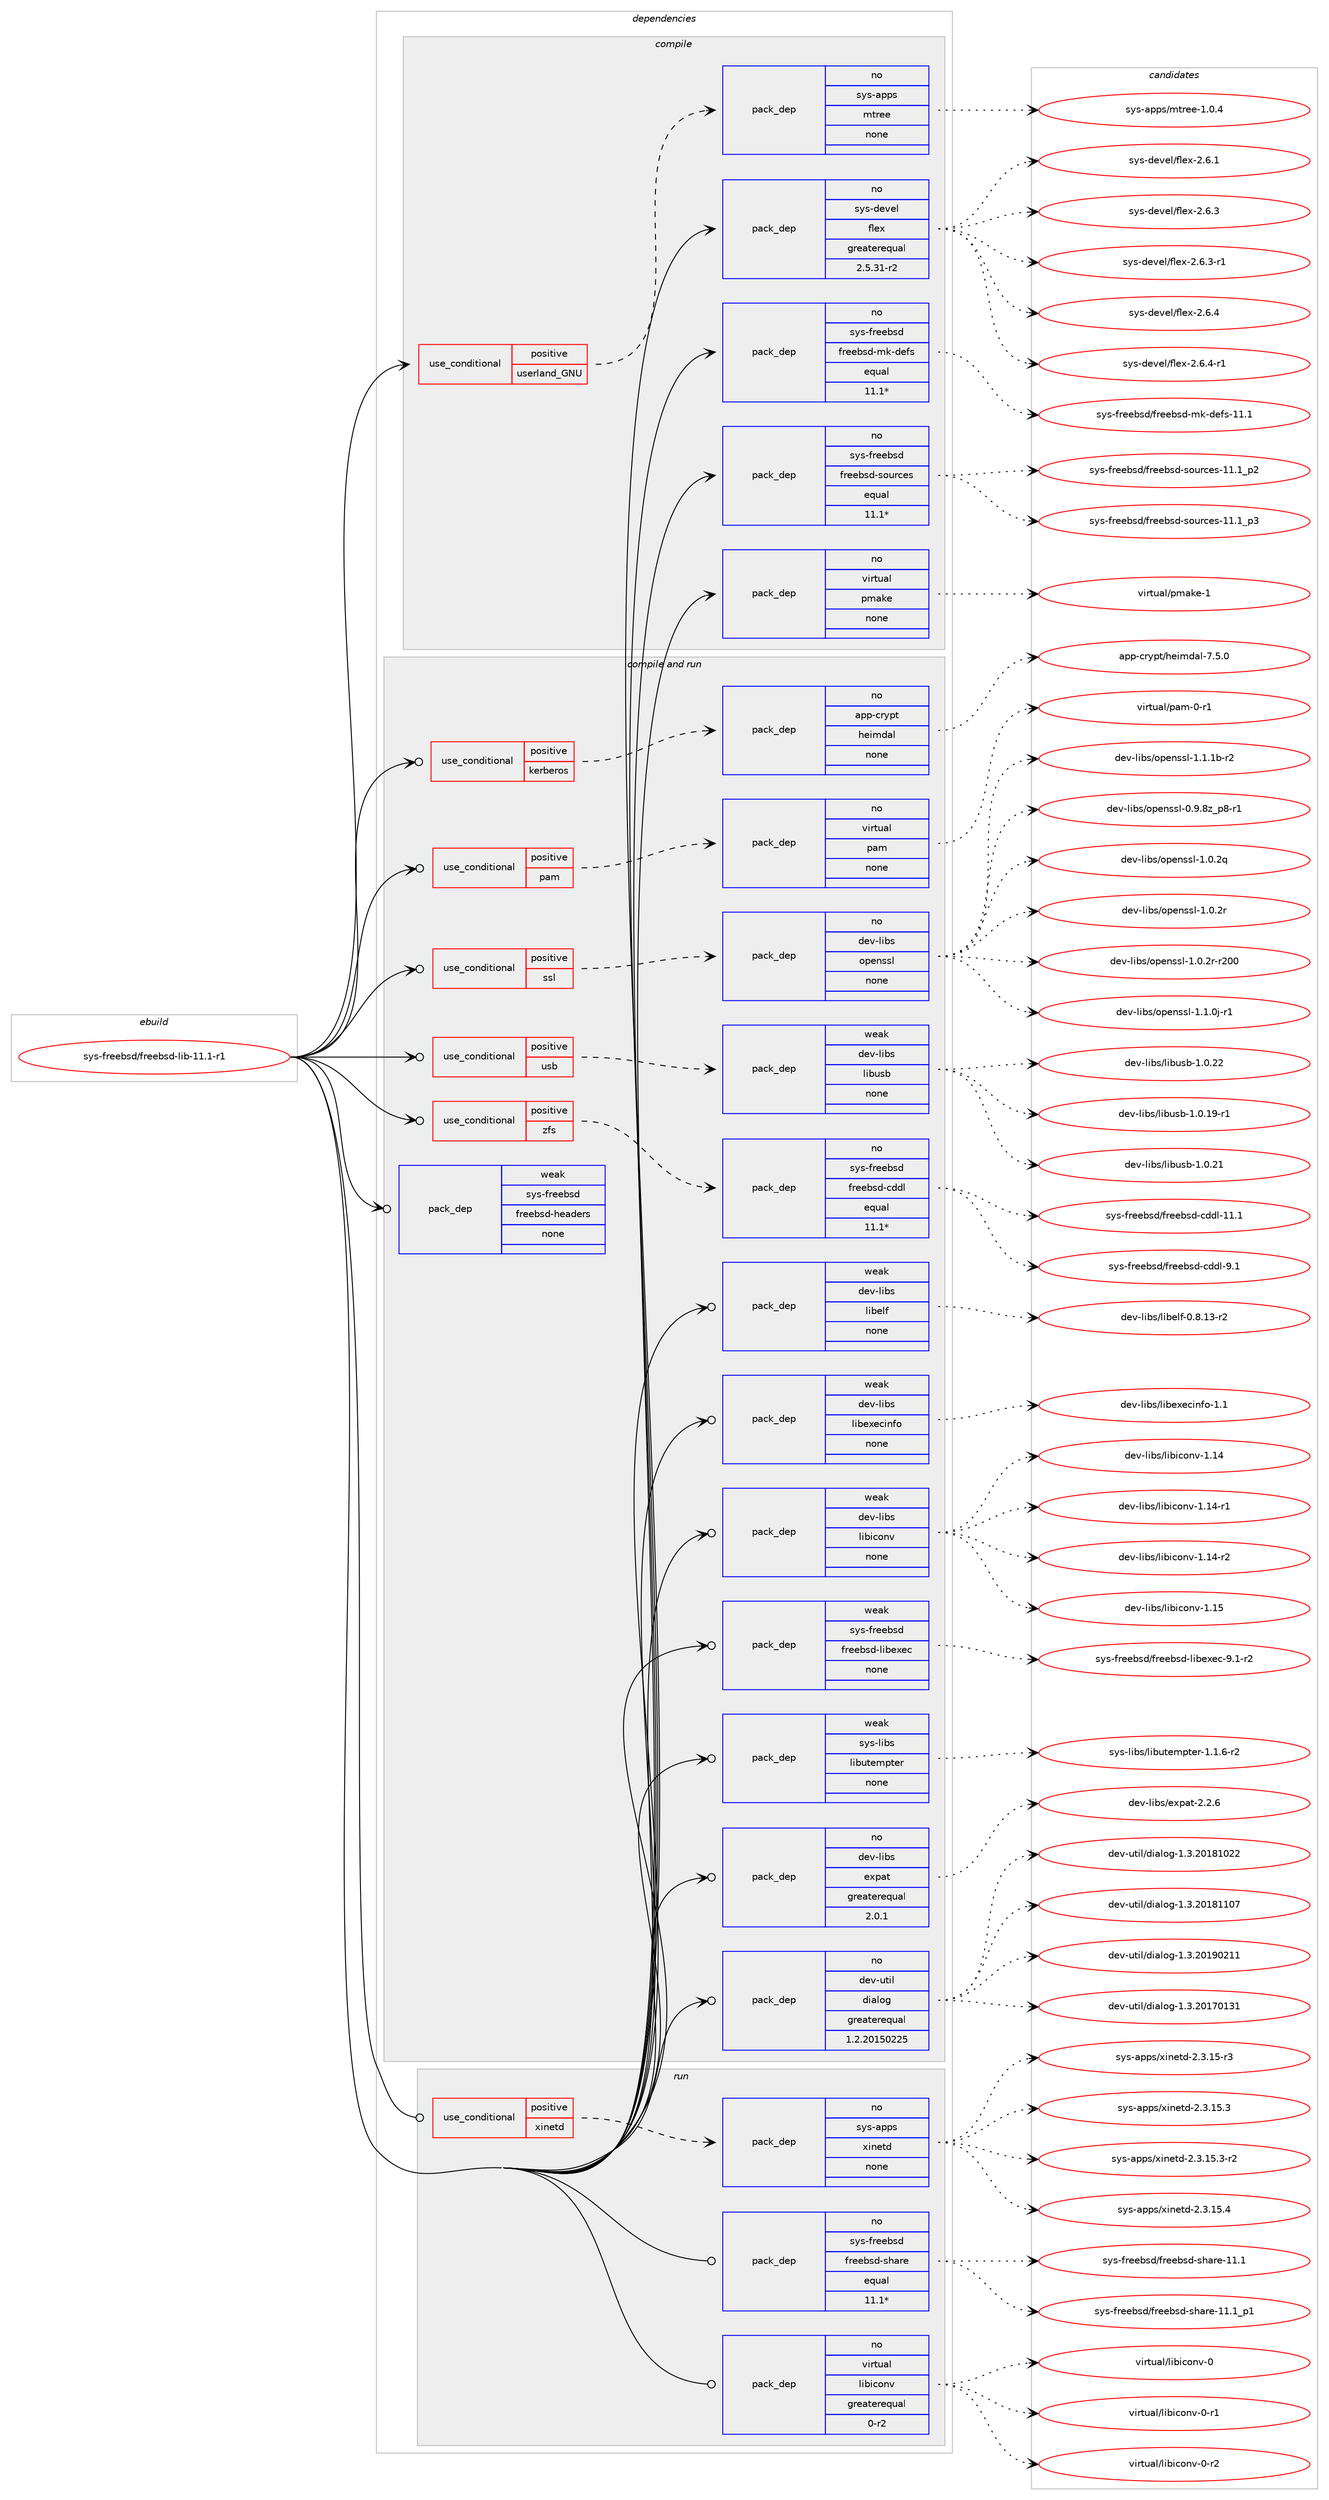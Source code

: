 digraph prolog {

# *************
# Graph options
# *************

newrank=true;
concentrate=true;
compound=true;
graph [rankdir=LR,fontname=Helvetica,fontsize=10,ranksep=1.5];#, ranksep=2.5, nodesep=0.2];
edge  [arrowhead=vee];
node  [fontname=Helvetica,fontsize=10];

# **********
# The ebuild
# **********

subgraph cluster_leftcol {
color=gray;
rank=same;
label=<<i>ebuild</i>>;
id [label="sys-freebsd/freebsd-lib-11.1-r1", color=red, width=4, href="../sys-freebsd/freebsd-lib-11.1-r1.svg"];
}

# ****************
# The dependencies
# ****************

subgraph cluster_midcol {
color=gray;
label=<<i>dependencies</i>>;
subgraph cluster_compile {
fillcolor="#eeeeee";
style=filled;
label=<<i>compile</i>>;
subgraph cond460263 {
dependency1730582 [label=<<TABLE BORDER="0" CELLBORDER="1" CELLSPACING="0" CELLPADDING="4"><TR><TD ROWSPAN="3" CELLPADDING="10">use_conditional</TD></TR><TR><TD>positive</TD></TR><TR><TD>userland_GNU</TD></TR></TABLE>>, shape=none, color=red];
subgraph pack1241907 {
dependency1730583 [label=<<TABLE BORDER="0" CELLBORDER="1" CELLSPACING="0" CELLPADDING="4" WIDTH="220"><TR><TD ROWSPAN="6" CELLPADDING="30">pack_dep</TD></TR><TR><TD WIDTH="110">no</TD></TR><TR><TD>sys-apps</TD></TR><TR><TD>mtree</TD></TR><TR><TD>none</TD></TR><TR><TD></TD></TR></TABLE>>, shape=none, color=blue];
}
dependency1730582:e -> dependency1730583:w [weight=20,style="dashed",arrowhead="vee"];
}
id:e -> dependency1730582:w [weight=20,style="solid",arrowhead="vee"];
subgraph pack1241908 {
dependency1730584 [label=<<TABLE BORDER="0" CELLBORDER="1" CELLSPACING="0" CELLPADDING="4" WIDTH="220"><TR><TD ROWSPAN="6" CELLPADDING="30">pack_dep</TD></TR><TR><TD WIDTH="110">no</TD></TR><TR><TD>sys-devel</TD></TR><TR><TD>flex</TD></TR><TR><TD>greaterequal</TD></TR><TR><TD>2.5.31-r2</TD></TR></TABLE>>, shape=none, color=blue];
}
id:e -> dependency1730584:w [weight=20,style="solid",arrowhead="vee"];
subgraph pack1241909 {
dependency1730585 [label=<<TABLE BORDER="0" CELLBORDER="1" CELLSPACING="0" CELLPADDING="4" WIDTH="220"><TR><TD ROWSPAN="6" CELLPADDING="30">pack_dep</TD></TR><TR><TD WIDTH="110">no</TD></TR><TR><TD>sys-freebsd</TD></TR><TR><TD>freebsd-mk-defs</TD></TR><TR><TD>equal</TD></TR><TR><TD>11.1*</TD></TR></TABLE>>, shape=none, color=blue];
}
id:e -> dependency1730585:w [weight=20,style="solid",arrowhead="vee"];
subgraph pack1241910 {
dependency1730586 [label=<<TABLE BORDER="0" CELLBORDER="1" CELLSPACING="0" CELLPADDING="4" WIDTH="220"><TR><TD ROWSPAN="6" CELLPADDING="30">pack_dep</TD></TR><TR><TD WIDTH="110">no</TD></TR><TR><TD>sys-freebsd</TD></TR><TR><TD>freebsd-sources</TD></TR><TR><TD>equal</TD></TR><TR><TD>11.1*</TD></TR></TABLE>>, shape=none, color=blue];
}
id:e -> dependency1730586:w [weight=20,style="solid",arrowhead="vee"];
subgraph pack1241911 {
dependency1730587 [label=<<TABLE BORDER="0" CELLBORDER="1" CELLSPACING="0" CELLPADDING="4" WIDTH="220"><TR><TD ROWSPAN="6" CELLPADDING="30">pack_dep</TD></TR><TR><TD WIDTH="110">no</TD></TR><TR><TD>virtual</TD></TR><TR><TD>pmake</TD></TR><TR><TD>none</TD></TR><TR><TD></TD></TR></TABLE>>, shape=none, color=blue];
}
id:e -> dependency1730587:w [weight=20,style="solid",arrowhead="vee"];
}
subgraph cluster_compileandrun {
fillcolor="#eeeeee";
style=filled;
label=<<i>compile and run</i>>;
subgraph cond460264 {
dependency1730588 [label=<<TABLE BORDER="0" CELLBORDER="1" CELLSPACING="0" CELLPADDING="4"><TR><TD ROWSPAN="3" CELLPADDING="10">use_conditional</TD></TR><TR><TD>positive</TD></TR><TR><TD>kerberos</TD></TR></TABLE>>, shape=none, color=red];
subgraph pack1241912 {
dependency1730589 [label=<<TABLE BORDER="0" CELLBORDER="1" CELLSPACING="0" CELLPADDING="4" WIDTH="220"><TR><TD ROWSPAN="6" CELLPADDING="30">pack_dep</TD></TR><TR><TD WIDTH="110">no</TD></TR><TR><TD>app-crypt</TD></TR><TR><TD>heimdal</TD></TR><TR><TD>none</TD></TR><TR><TD></TD></TR></TABLE>>, shape=none, color=blue];
}
dependency1730588:e -> dependency1730589:w [weight=20,style="dashed",arrowhead="vee"];
}
id:e -> dependency1730588:w [weight=20,style="solid",arrowhead="odotvee"];
subgraph cond460265 {
dependency1730590 [label=<<TABLE BORDER="0" CELLBORDER="1" CELLSPACING="0" CELLPADDING="4"><TR><TD ROWSPAN="3" CELLPADDING="10">use_conditional</TD></TR><TR><TD>positive</TD></TR><TR><TD>pam</TD></TR></TABLE>>, shape=none, color=red];
subgraph pack1241913 {
dependency1730591 [label=<<TABLE BORDER="0" CELLBORDER="1" CELLSPACING="0" CELLPADDING="4" WIDTH="220"><TR><TD ROWSPAN="6" CELLPADDING="30">pack_dep</TD></TR><TR><TD WIDTH="110">no</TD></TR><TR><TD>virtual</TD></TR><TR><TD>pam</TD></TR><TR><TD>none</TD></TR><TR><TD></TD></TR></TABLE>>, shape=none, color=blue];
}
dependency1730590:e -> dependency1730591:w [weight=20,style="dashed",arrowhead="vee"];
}
id:e -> dependency1730590:w [weight=20,style="solid",arrowhead="odotvee"];
subgraph cond460266 {
dependency1730592 [label=<<TABLE BORDER="0" CELLBORDER="1" CELLSPACING="0" CELLPADDING="4"><TR><TD ROWSPAN="3" CELLPADDING="10">use_conditional</TD></TR><TR><TD>positive</TD></TR><TR><TD>ssl</TD></TR></TABLE>>, shape=none, color=red];
subgraph pack1241914 {
dependency1730593 [label=<<TABLE BORDER="0" CELLBORDER="1" CELLSPACING="0" CELLPADDING="4" WIDTH="220"><TR><TD ROWSPAN="6" CELLPADDING="30">pack_dep</TD></TR><TR><TD WIDTH="110">no</TD></TR><TR><TD>dev-libs</TD></TR><TR><TD>openssl</TD></TR><TR><TD>none</TD></TR><TR><TD></TD></TR></TABLE>>, shape=none, color=blue];
}
dependency1730592:e -> dependency1730593:w [weight=20,style="dashed",arrowhead="vee"];
}
id:e -> dependency1730592:w [weight=20,style="solid",arrowhead="odotvee"];
subgraph cond460267 {
dependency1730594 [label=<<TABLE BORDER="0" CELLBORDER="1" CELLSPACING="0" CELLPADDING="4"><TR><TD ROWSPAN="3" CELLPADDING="10">use_conditional</TD></TR><TR><TD>positive</TD></TR><TR><TD>usb</TD></TR></TABLE>>, shape=none, color=red];
subgraph pack1241915 {
dependency1730595 [label=<<TABLE BORDER="0" CELLBORDER="1" CELLSPACING="0" CELLPADDING="4" WIDTH="220"><TR><TD ROWSPAN="6" CELLPADDING="30">pack_dep</TD></TR><TR><TD WIDTH="110">weak</TD></TR><TR><TD>dev-libs</TD></TR><TR><TD>libusb</TD></TR><TR><TD>none</TD></TR><TR><TD></TD></TR></TABLE>>, shape=none, color=blue];
}
dependency1730594:e -> dependency1730595:w [weight=20,style="dashed",arrowhead="vee"];
}
id:e -> dependency1730594:w [weight=20,style="solid",arrowhead="odotvee"];
subgraph cond460268 {
dependency1730596 [label=<<TABLE BORDER="0" CELLBORDER="1" CELLSPACING="0" CELLPADDING="4"><TR><TD ROWSPAN="3" CELLPADDING="10">use_conditional</TD></TR><TR><TD>positive</TD></TR><TR><TD>zfs</TD></TR></TABLE>>, shape=none, color=red];
subgraph pack1241916 {
dependency1730597 [label=<<TABLE BORDER="0" CELLBORDER="1" CELLSPACING="0" CELLPADDING="4" WIDTH="220"><TR><TD ROWSPAN="6" CELLPADDING="30">pack_dep</TD></TR><TR><TD WIDTH="110">no</TD></TR><TR><TD>sys-freebsd</TD></TR><TR><TD>freebsd-cddl</TD></TR><TR><TD>equal</TD></TR><TR><TD>11.1*</TD></TR></TABLE>>, shape=none, color=blue];
}
dependency1730596:e -> dependency1730597:w [weight=20,style="dashed",arrowhead="vee"];
}
id:e -> dependency1730596:w [weight=20,style="solid",arrowhead="odotvee"];
subgraph pack1241917 {
dependency1730598 [label=<<TABLE BORDER="0" CELLBORDER="1" CELLSPACING="0" CELLPADDING="4" WIDTH="220"><TR><TD ROWSPAN="6" CELLPADDING="30">pack_dep</TD></TR><TR><TD WIDTH="110">no</TD></TR><TR><TD>dev-libs</TD></TR><TR><TD>expat</TD></TR><TR><TD>greaterequal</TD></TR><TR><TD>2.0.1</TD></TR></TABLE>>, shape=none, color=blue];
}
id:e -> dependency1730598:w [weight=20,style="solid",arrowhead="odotvee"];
subgraph pack1241918 {
dependency1730599 [label=<<TABLE BORDER="0" CELLBORDER="1" CELLSPACING="0" CELLPADDING="4" WIDTH="220"><TR><TD ROWSPAN="6" CELLPADDING="30">pack_dep</TD></TR><TR><TD WIDTH="110">no</TD></TR><TR><TD>dev-util</TD></TR><TR><TD>dialog</TD></TR><TR><TD>greaterequal</TD></TR><TR><TD>1.2.20150225</TD></TR></TABLE>>, shape=none, color=blue];
}
id:e -> dependency1730599:w [weight=20,style="solid",arrowhead="odotvee"];
subgraph pack1241919 {
dependency1730600 [label=<<TABLE BORDER="0" CELLBORDER="1" CELLSPACING="0" CELLPADDING="4" WIDTH="220"><TR><TD ROWSPAN="6" CELLPADDING="30">pack_dep</TD></TR><TR><TD WIDTH="110">weak</TD></TR><TR><TD>dev-libs</TD></TR><TR><TD>libelf</TD></TR><TR><TD>none</TD></TR><TR><TD></TD></TR></TABLE>>, shape=none, color=blue];
}
id:e -> dependency1730600:w [weight=20,style="solid",arrowhead="odotvee"];
subgraph pack1241920 {
dependency1730601 [label=<<TABLE BORDER="0" CELLBORDER="1" CELLSPACING="0" CELLPADDING="4" WIDTH="220"><TR><TD ROWSPAN="6" CELLPADDING="30">pack_dep</TD></TR><TR><TD WIDTH="110">weak</TD></TR><TR><TD>dev-libs</TD></TR><TR><TD>libexecinfo</TD></TR><TR><TD>none</TD></TR><TR><TD></TD></TR></TABLE>>, shape=none, color=blue];
}
id:e -> dependency1730601:w [weight=20,style="solid",arrowhead="odotvee"];
subgraph pack1241921 {
dependency1730602 [label=<<TABLE BORDER="0" CELLBORDER="1" CELLSPACING="0" CELLPADDING="4" WIDTH="220"><TR><TD ROWSPAN="6" CELLPADDING="30">pack_dep</TD></TR><TR><TD WIDTH="110">weak</TD></TR><TR><TD>dev-libs</TD></TR><TR><TD>libiconv</TD></TR><TR><TD>none</TD></TR><TR><TD></TD></TR></TABLE>>, shape=none, color=blue];
}
id:e -> dependency1730602:w [weight=20,style="solid",arrowhead="odotvee"];
subgraph pack1241922 {
dependency1730603 [label=<<TABLE BORDER="0" CELLBORDER="1" CELLSPACING="0" CELLPADDING="4" WIDTH="220"><TR><TD ROWSPAN="6" CELLPADDING="30">pack_dep</TD></TR><TR><TD WIDTH="110">weak</TD></TR><TR><TD>sys-freebsd</TD></TR><TR><TD>freebsd-headers</TD></TR><TR><TD>none</TD></TR><TR><TD></TD></TR></TABLE>>, shape=none, color=blue];
}
id:e -> dependency1730603:w [weight=20,style="solid",arrowhead="odotvee"];
subgraph pack1241923 {
dependency1730604 [label=<<TABLE BORDER="0" CELLBORDER="1" CELLSPACING="0" CELLPADDING="4" WIDTH="220"><TR><TD ROWSPAN="6" CELLPADDING="30">pack_dep</TD></TR><TR><TD WIDTH="110">weak</TD></TR><TR><TD>sys-freebsd</TD></TR><TR><TD>freebsd-libexec</TD></TR><TR><TD>none</TD></TR><TR><TD></TD></TR></TABLE>>, shape=none, color=blue];
}
id:e -> dependency1730604:w [weight=20,style="solid",arrowhead="odotvee"];
subgraph pack1241924 {
dependency1730605 [label=<<TABLE BORDER="0" CELLBORDER="1" CELLSPACING="0" CELLPADDING="4" WIDTH="220"><TR><TD ROWSPAN="6" CELLPADDING="30">pack_dep</TD></TR><TR><TD WIDTH="110">weak</TD></TR><TR><TD>sys-libs</TD></TR><TR><TD>libutempter</TD></TR><TR><TD>none</TD></TR><TR><TD></TD></TR></TABLE>>, shape=none, color=blue];
}
id:e -> dependency1730605:w [weight=20,style="solid",arrowhead="odotvee"];
}
subgraph cluster_run {
fillcolor="#eeeeee";
style=filled;
label=<<i>run</i>>;
subgraph cond460269 {
dependency1730606 [label=<<TABLE BORDER="0" CELLBORDER="1" CELLSPACING="0" CELLPADDING="4"><TR><TD ROWSPAN="3" CELLPADDING="10">use_conditional</TD></TR><TR><TD>positive</TD></TR><TR><TD>xinetd</TD></TR></TABLE>>, shape=none, color=red];
subgraph pack1241925 {
dependency1730607 [label=<<TABLE BORDER="0" CELLBORDER="1" CELLSPACING="0" CELLPADDING="4" WIDTH="220"><TR><TD ROWSPAN="6" CELLPADDING="30">pack_dep</TD></TR><TR><TD WIDTH="110">no</TD></TR><TR><TD>sys-apps</TD></TR><TR><TD>xinetd</TD></TR><TR><TD>none</TD></TR><TR><TD></TD></TR></TABLE>>, shape=none, color=blue];
}
dependency1730606:e -> dependency1730607:w [weight=20,style="dashed",arrowhead="vee"];
}
id:e -> dependency1730606:w [weight=20,style="solid",arrowhead="odot"];
subgraph pack1241926 {
dependency1730608 [label=<<TABLE BORDER="0" CELLBORDER="1" CELLSPACING="0" CELLPADDING="4" WIDTH="220"><TR><TD ROWSPAN="6" CELLPADDING="30">pack_dep</TD></TR><TR><TD WIDTH="110">no</TD></TR><TR><TD>sys-freebsd</TD></TR><TR><TD>freebsd-share</TD></TR><TR><TD>equal</TD></TR><TR><TD>11.1*</TD></TR></TABLE>>, shape=none, color=blue];
}
id:e -> dependency1730608:w [weight=20,style="solid",arrowhead="odot"];
subgraph pack1241927 {
dependency1730609 [label=<<TABLE BORDER="0" CELLBORDER="1" CELLSPACING="0" CELLPADDING="4" WIDTH="220"><TR><TD ROWSPAN="6" CELLPADDING="30">pack_dep</TD></TR><TR><TD WIDTH="110">no</TD></TR><TR><TD>virtual</TD></TR><TR><TD>libiconv</TD></TR><TR><TD>greaterequal</TD></TR><TR><TD>0-r2</TD></TR></TABLE>>, shape=none, color=blue];
}
id:e -> dependency1730609:w [weight=20,style="solid",arrowhead="odot"];
}
}

# **************
# The candidates
# **************

subgraph cluster_choices {
rank=same;
color=gray;
label=<<i>candidates</i>>;

subgraph choice1241907 {
color=black;
nodesep=1;
choice115121115459711211211547109116114101101454946484652 [label="sys-apps/mtree-1.0.4", color=red, width=4,href="../sys-apps/mtree-1.0.4.svg"];
dependency1730583:e -> choice115121115459711211211547109116114101101454946484652:w [style=dotted,weight="100"];
}
subgraph choice1241908 {
color=black;
nodesep=1;
choice1151211154510010111810110847102108101120455046544649 [label="sys-devel/flex-2.6.1", color=red, width=4,href="../sys-devel/flex-2.6.1.svg"];
choice1151211154510010111810110847102108101120455046544651 [label="sys-devel/flex-2.6.3", color=red, width=4,href="../sys-devel/flex-2.6.3.svg"];
choice11512111545100101118101108471021081011204550465446514511449 [label="sys-devel/flex-2.6.3-r1", color=red, width=4,href="../sys-devel/flex-2.6.3-r1.svg"];
choice1151211154510010111810110847102108101120455046544652 [label="sys-devel/flex-2.6.4", color=red, width=4,href="../sys-devel/flex-2.6.4.svg"];
choice11512111545100101118101108471021081011204550465446524511449 [label="sys-devel/flex-2.6.4-r1", color=red, width=4,href="../sys-devel/flex-2.6.4-r1.svg"];
dependency1730584:e -> choice1151211154510010111810110847102108101120455046544649:w [style=dotted,weight="100"];
dependency1730584:e -> choice1151211154510010111810110847102108101120455046544651:w [style=dotted,weight="100"];
dependency1730584:e -> choice11512111545100101118101108471021081011204550465446514511449:w [style=dotted,weight="100"];
dependency1730584:e -> choice1151211154510010111810110847102108101120455046544652:w [style=dotted,weight="100"];
dependency1730584:e -> choice11512111545100101118101108471021081011204550465446524511449:w [style=dotted,weight="100"];
}
subgraph choice1241909 {
color=black;
nodesep=1;
choice1151211154510211410110198115100471021141011019811510045109107451001011021154549494649 [label="sys-freebsd/freebsd-mk-defs-11.1", color=red, width=4,href="../sys-freebsd/freebsd-mk-defs-11.1.svg"];
dependency1730585:e -> choice1151211154510211410110198115100471021141011019811510045109107451001011021154549494649:w [style=dotted,weight="100"];
}
subgraph choice1241910 {
color=black;
nodesep=1;
choice11512111545102114101101981151004710211410110198115100451151111171149910111545494946499511250 [label="sys-freebsd/freebsd-sources-11.1_p2", color=red, width=4,href="../sys-freebsd/freebsd-sources-11.1_p2.svg"];
choice11512111545102114101101981151004710211410110198115100451151111171149910111545494946499511251 [label="sys-freebsd/freebsd-sources-11.1_p3", color=red, width=4,href="../sys-freebsd/freebsd-sources-11.1_p3.svg"];
dependency1730586:e -> choice11512111545102114101101981151004710211410110198115100451151111171149910111545494946499511250:w [style=dotted,weight="100"];
dependency1730586:e -> choice11512111545102114101101981151004710211410110198115100451151111171149910111545494946499511251:w [style=dotted,weight="100"];
}
subgraph choice1241911 {
color=black;
nodesep=1;
choice1181051141161179710847112109971071014549 [label="virtual/pmake-1", color=red, width=4,href="../virtual/pmake-1.svg"];
dependency1730587:e -> choice1181051141161179710847112109971071014549:w [style=dotted,weight="100"];
}
subgraph choice1241912 {
color=black;
nodesep=1;
choice9711211245991141211121164710410110510910097108455546534648 [label="app-crypt/heimdal-7.5.0", color=red, width=4,href="../app-crypt/heimdal-7.5.0.svg"];
dependency1730589:e -> choice9711211245991141211121164710410110510910097108455546534648:w [style=dotted,weight="100"];
}
subgraph choice1241913 {
color=black;
nodesep=1;
choice11810511411611797108471129710945484511449 [label="virtual/pam-0-r1", color=red, width=4,href="../virtual/pam-0-r1.svg"];
dependency1730591:e -> choice11810511411611797108471129710945484511449:w [style=dotted,weight="100"];
}
subgraph choice1241914 {
color=black;
nodesep=1;
choice10010111845108105981154711111210111011511510845484657465612295112564511449 [label="dev-libs/openssl-0.9.8z_p8-r1", color=red, width=4,href="../dev-libs/openssl-0.9.8z_p8-r1.svg"];
choice100101118451081059811547111112101110115115108454946484650113 [label="dev-libs/openssl-1.0.2q", color=red, width=4,href="../dev-libs/openssl-1.0.2q.svg"];
choice100101118451081059811547111112101110115115108454946484650114 [label="dev-libs/openssl-1.0.2r", color=red, width=4,href="../dev-libs/openssl-1.0.2r.svg"];
choice10010111845108105981154711111210111011511510845494648465011445114504848 [label="dev-libs/openssl-1.0.2r-r200", color=red, width=4,href="../dev-libs/openssl-1.0.2r-r200.svg"];
choice1001011184510810598115471111121011101151151084549464946481064511449 [label="dev-libs/openssl-1.1.0j-r1", color=red, width=4,href="../dev-libs/openssl-1.1.0j-r1.svg"];
choice100101118451081059811547111112101110115115108454946494649984511450 [label="dev-libs/openssl-1.1.1b-r2", color=red, width=4,href="../dev-libs/openssl-1.1.1b-r2.svg"];
dependency1730593:e -> choice10010111845108105981154711111210111011511510845484657465612295112564511449:w [style=dotted,weight="100"];
dependency1730593:e -> choice100101118451081059811547111112101110115115108454946484650113:w [style=dotted,weight="100"];
dependency1730593:e -> choice100101118451081059811547111112101110115115108454946484650114:w [style=dotted,weight="100"];
dependency1730593:e -> choice10010111845108105981154711111210111011511510845494648465011445114504848:w [style=dotted,weight="100"];
dependency1730593:e -> choice1001011184510810598115471111121011101151151084549464946481064511449:w [style=dotted,weight="100"];
dependency1730593:e -> choice100101118451081059811547111112101110115115108454946494649984511450:w [style=dotted,weight="100"];
}
subgraph choice1241915 {
color=black;
nodesep=1;
choice1001011184510810598115471081059811711598454946484649574511449 [label="dev-libs/libusb-1.0.19-r1", color=red, width=4,href="../dev-libs/libusb-1.0.19-r1.svg"];
choice100101118451081059811547108105981171159845494648465049 [label="dev-libs/libusb-1.0.21", color=red, width=4,href="../dev-libs/libusb-1.0.21.svg"];
choice100101118451081059811547108105981171159845494648465050 [label="dev-libs/libusb-1.0.22", color=red, width=4,href="../dev-libs/libusb-1.0.22.svg"];
dependency1730595:e -> choice1001011184510810598115471081059811711598454946484649574511449:w [style=dotted,weight="100"];
dependency1730595:e -> choice100101118451081059811547108105981171159845494648465049:w [style=dotted,weight="100"];
dependency1730595:e -> choice100101118451081059811547108105981171159845494648465050:w [style=dotted,weight="100"];
}
subgraph choice1241916 {
color=black;
nodesep=1;
choice1151211154510211410110198115100471021141011019811510045991001001084549494649 [label="sys-freebsd/freebsd-cddl-11.1", color=red, width=4,href="../sys-freebsd/freebsd-cddl-11.1.svg"];
choice11512111545102114101101981151004710211410110198115100459910010010845574649 [label="sys-freebsd/freebsd-cddl-9.1", color=red, width=4,href="../sys-freebsd/freebsd-cddl-9.1.svg"];
dependency1730597:e -> choice1151211154510211410110198115100471021141011019811510045991001001084549494649:w [style=dotted,weight="100"];
dependency1730597:e -> choice11512111545102114101101981151004710211410110198115100459910010010845574649:w [style=dotted,weight="100"];
}
subgraph choice1241917 {
color=black;
nodesep=1;
choice10010111845108105981154710112011297116455046504654 [label="dev-libs/expat-2.2.6", color=red, width=4,href="../dev-libs/expat-2.2.6.svg"];
dependency1730598:e -> choice10010111845108105981154710112011297116455046504654:w [style=dotted,weight="100"];
}
subgraph choice1241918 {
color=black;
nodesep=1;
choice10010111845117116105108471001059710811110345494651465048495548495149 [label="dev-util/dialog-1.3.20170131", color=red, width=4,href="../dev-util/dialog-1.3.20170131.svg"];
choice10010111845117116105108471001059710811110345494651465048495649485050 [label="dev-util/dialog-1.3.20181022", color=red, width=4,href="../dev-util/dialog-1.3.20181022.svg"];
choice10010111845117116105108471001059710811110345494651465048495649494855 [label="dev-util/dialog-1.3.20181107", color=red, width=4,href="../dev-util/dialog-1.3.20181107.svg"];
choice10010111845117116105108471001059710811110345494651465048495748504949 [label="dev-util/dialog-1.3.20190211", color=red, width=4,href="../dev-util/dialog-1.3.20190211.svg"];
dependency1730599:e -> choice10010111845117116105108471001059710811110345494651465048495548495149:w [style=dotted,weight="100"];
dependency1730599:e -> choice10010111845117116105108471001059710811110345494651465048495649485050:w [style=dotted,weight="100"];
dependency1730599:e -> choice10010111845117116105108471001059710811110345494651465048495649494855:w [style=dotted,weight="100"];
dependency1730599:e -> choice10010111845117116105108471001059710811110345494651465048495748504949:w [style=dotted,weight="100"];
}
subgraph choice1241919 {
color=black;
nodesep=1;
choice10010111845108105981154710810598101108102454846564649514511450 [label="dev-libs/libelf-0.8.13-r2", color=red, width=4,href="../dev-libs/libelf-0.8.13-r2.svg"];
dependency1730600:e -> choice10010111845108105981154710810598101108102454846564649514511450:w [style=dotted,weight="100"];
}
subgraph choice1241920 {
color=black;
nodesep=1;
choice100101118451081059811547108105981011201019910511010211145494649 [label="dev-libs/libexecinfo-1.1", color=red, width=4,href="../dev-libs/libexecinfo-1.1.svg"];
dependency1730601:e -> choice100101118451081059811547108105981011201019910511010211145494649:w [style=dotted,weight="100"];
}
subgraph choice1241921 {
color=black;
nodesep=1;
choice10010111845108105981154710810598105991111101184549464952 [label="dev-libs/libiconv-1.14", color=red, width=4,href="../dev-libs/libiconv-1.14.svg"];
choice100101118451081059811547108105981059911111011845494649524511449 [label="dev-libs/libiconv-1.14-r1", color=red, width=4,href="../dev-libs/libiconv-1.14-r1.svg"];
choice100101118451081059811547108105981059911111011845494649524511450 [label="dev-libs/libiconv-1.14-r2", color=red, width=4,href="../dev-libs/libiconv-1.14-r2.svg"];
choice10010111845108105981154710810598105991111101184549464953 [label="dev-libs/libiconv-1.15", color=red, width=4,href="../dev-libs/libiconv-1.15.svg"];
dependency1730602:e -> choice10010111845108105981154710810598105991111101184549464952:w [style=dotted,weight="100"];
dependency1730602:e -> choice100101118451081059811547108105981059911111011845494649524511449:w [style=dotted,weight="100"];
dependency1730602:e -> choice100101118451081059811547108105981059911111011845494649524511450:w [style=dotted,weight="100"];
dependency1730602:e -> choice10010111845108105981154710810598105991111101184549464953:w [style=dotted,weight="100"];
}
subgraph choice1241922 {
color=black;
nodesep=1;
}
subgraph choice1241923 {
color=black;
nodesep=1;
choice11512111545102114101101981151004710211410110198115100451081059810112010199455746494511450 [label="sys-freebsd/freebsd-libexec-9.1-r2", color=red, width=4,href="../sys-freebsd/freebsd-libexec-9.1-r2.svg"];
dependency1730604:e -> choice11512111545102114101101981151004710211410110198115100451081059810112010199455746494511450:w [style=dotted,weight="100"];
}
subgraph choice1241924 {
color=black;
nodesep=1;
choice115121115451081059811547108105981171161011091121161011144549464946544511450 [label="sys-libs/libutempter-1.1.6-r2", color=red, width=4,href="../sys-libs/libutempter-1.1.6-r2.svg"];
dependency1730605:e -> choice115121115451081059811547108105981171161011091121161011144549464946544511450:w [style=dotted,weight="100"];
}
subgraph choice1241925 {
color=black;
nodesep=1;
choice115121115459711211211547120105110101116100455046514649534511451 [label="sys-apps/xinetd-2.3.15-r3", color=red, width=4,href="../sys-apps/xinetd-2.3.15-r3.svg"];
choice115121115459711211211547120105110101116100455046514649534651 [label="sys-apps/xinetd-2.3.15.3", color=red, width=4,href="../sys-apps/xinetd-2.3.15.3.svg"];
choice1151211154597112112115471201051101011161004550465146495346514511450 [label="sys-apps/xinetd-2.3.15.3-r2", color=red, width=4,href="../sys-apps/xinetd-2.3.15.3-r2.svg"];
choice115121115459711211211547120105110101116100455046514649534652 [label="sys-apps/xinetd-2.3.15.4", color=red, width=4,href="../sys-apps/xinetd-2.3.15.4.svg"];
dependency1730607:e -> choice115121115459711211211547120105110101116100455046514649534511451:w [style=dotted,weight="100"];
dependency1730607:e -> choice115121115459711211211547120105110101116100455046514649534651:w [style=dotted,weight="100"];
dependency1730607:e -> choice1151211154597112112115471201051101011161004550465146495346514511450:w [style=dotted,weight="100"];
dependency1730607:e -> choice115121115459711211211547120105110101116100455046514649534652:w [style=dotted,weight="100"];
}
subgraph choice1241926 {
color=black;
nodesep=1;
choice1151211154510211410110198115100471021141011019811510045115104971141014549494649 [label="sys-freebsd/freebsd-share-11.1", color=red, width=4,href="../sys-freebsd/freebsd-share-11.1.svg"];
choice11512111545102114101101981151004710211410110198115100451151049711410145494946499511249 [label="sys-freebsd/freebsd-share-11.1_p1", color=red, width=4,href="../sys-freebsd/freebsd-share-11.1_p1.svg"];
dependency1730608:e -> choice1151211154510211410110198115100471021141011019811510045115104971141014549494649:w [style=dotted,weight="100"];
dependency1730608:e -> choice11512111545102114101101981151004710211410110198115100451151049711410145494946499511249:w [style=dotted,weight="100"];
}
subgraph choice1241927 {
color=black;
nodesep=1;
choice118105114116117971084710810598105991111101184548 [label="virtual/libiconv-0", color=red, width=4,href="../virtual/libiconv-0.svg"];
choice1181051141161179710847108105981059911111011845484511449 [label="virtual/libiconv-0-r1", color=red, width=4,href="../virtual/libiconv-0-r1.svg"];
choice1181051141161179710847108105981059911111011845484511450 [label="virtual/libiconv-0-r2", color=red, width=4,href="../virtual/libiconv-0-r2.svg"];
dependency1730609:e -> choice118105114116117971084710810598105991111101184548:w [style=dotted,weight="100"];
dependency1730609:e -> choice1181051141161179710847108105981059911111011845484511449:w [style=dotted,weight="100"];
dependency1730609:e -> choice1181051141161179710847108105981059911111011845484511450:w [style=dotted,weight="100"];
}
}

}
